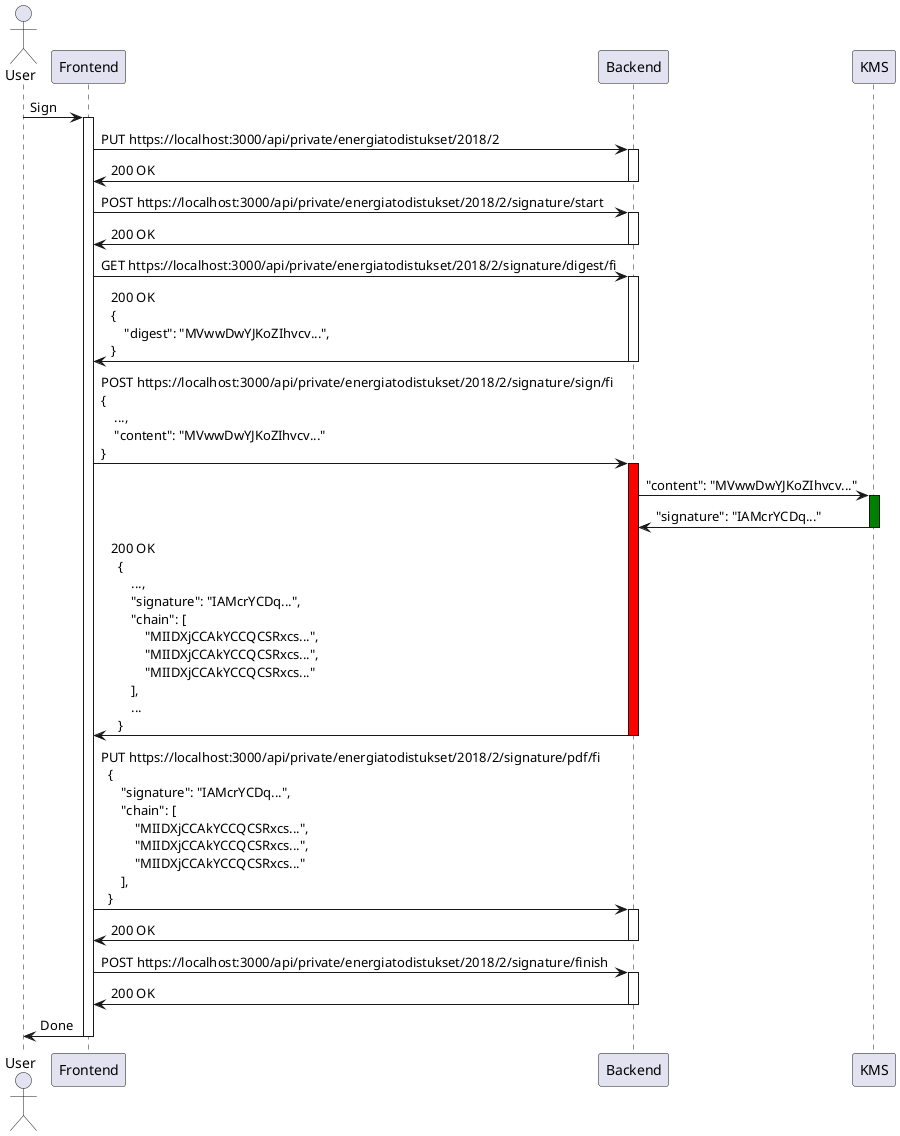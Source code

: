 @startuml

actor User

User -> Frontend++: Sign
Frontend -> Backend++: PUT https://localhost:3000/api/private/energiatodistukset/2018/2
Frontend <- Backend--: 200 OK
Frontend -> Backend++: POST https://localhost:3000/api/private/energiatodistukset/2018/2/signature/start
Frontend <- Backend--: 200 OK
Frontend -> Backend++: GET https://localhost:3000/api/private/energiatodistukset/2018/2/signature/digest/fi
Frontend <- Backend--: 200 OK \n\
{ \n\
    "digest": "MVwwDwYJKoZIhvcv...", \n\
}
Frontend -> Backend++#Red: POST https://localhost:3000/api/private/energiatodistukset/2018/2/signature/sign/fi \n\
{ \n\
    ..., \n\
    "content": "MVwwDwYJKoZIhvcv..." \n\
}
Backend -> KMS++#Green: \
    "content": "MVwwDwYJKoZIhvcv..."
Backend <- KMS--: \
   "signature": "IAMcrYCDq..."
Frontend <- Backend--: 200 OK \n\
  { \n\
      ..., \n\
      "signature": "IAMcrYCDq...", \n\
      "chain": [ \n\
          "MIIDXjCCAkYCCQCSRxcs...", \n\
          "MIIDXjCCAkYCCQCSRxcs...", \n\
          "MIIDXjCCAkYCCQCSRxcs..." \n\
      ], \n\
      ... \n\
  }

Frontend -> Backend++: PUT https://localhost:3000/api/private/energiatodistukset/2018/2/signature/pdf/fi \n\
  { \n\
      "signature": "IAMcrYCDq...", \n\
      "chain": [ \n\
          "MIIDXjCCAkYCCQCSRxcs...", \n\
          "MIIDXjCCAkYCCQCSRxcs...", \n\
          "MIIDXjCCAkYCCQCSRxcs..." \n\
      ], \n\
  }
Frontend <- Backend--: 200 OK
Frontend -> Backend++: POST https://localhost:3000/api/private/energiatodistukset/2018/2/signature/finish
Frontend <- Backend--: 200 OK
User <- Frontend--: Done



@enduml
